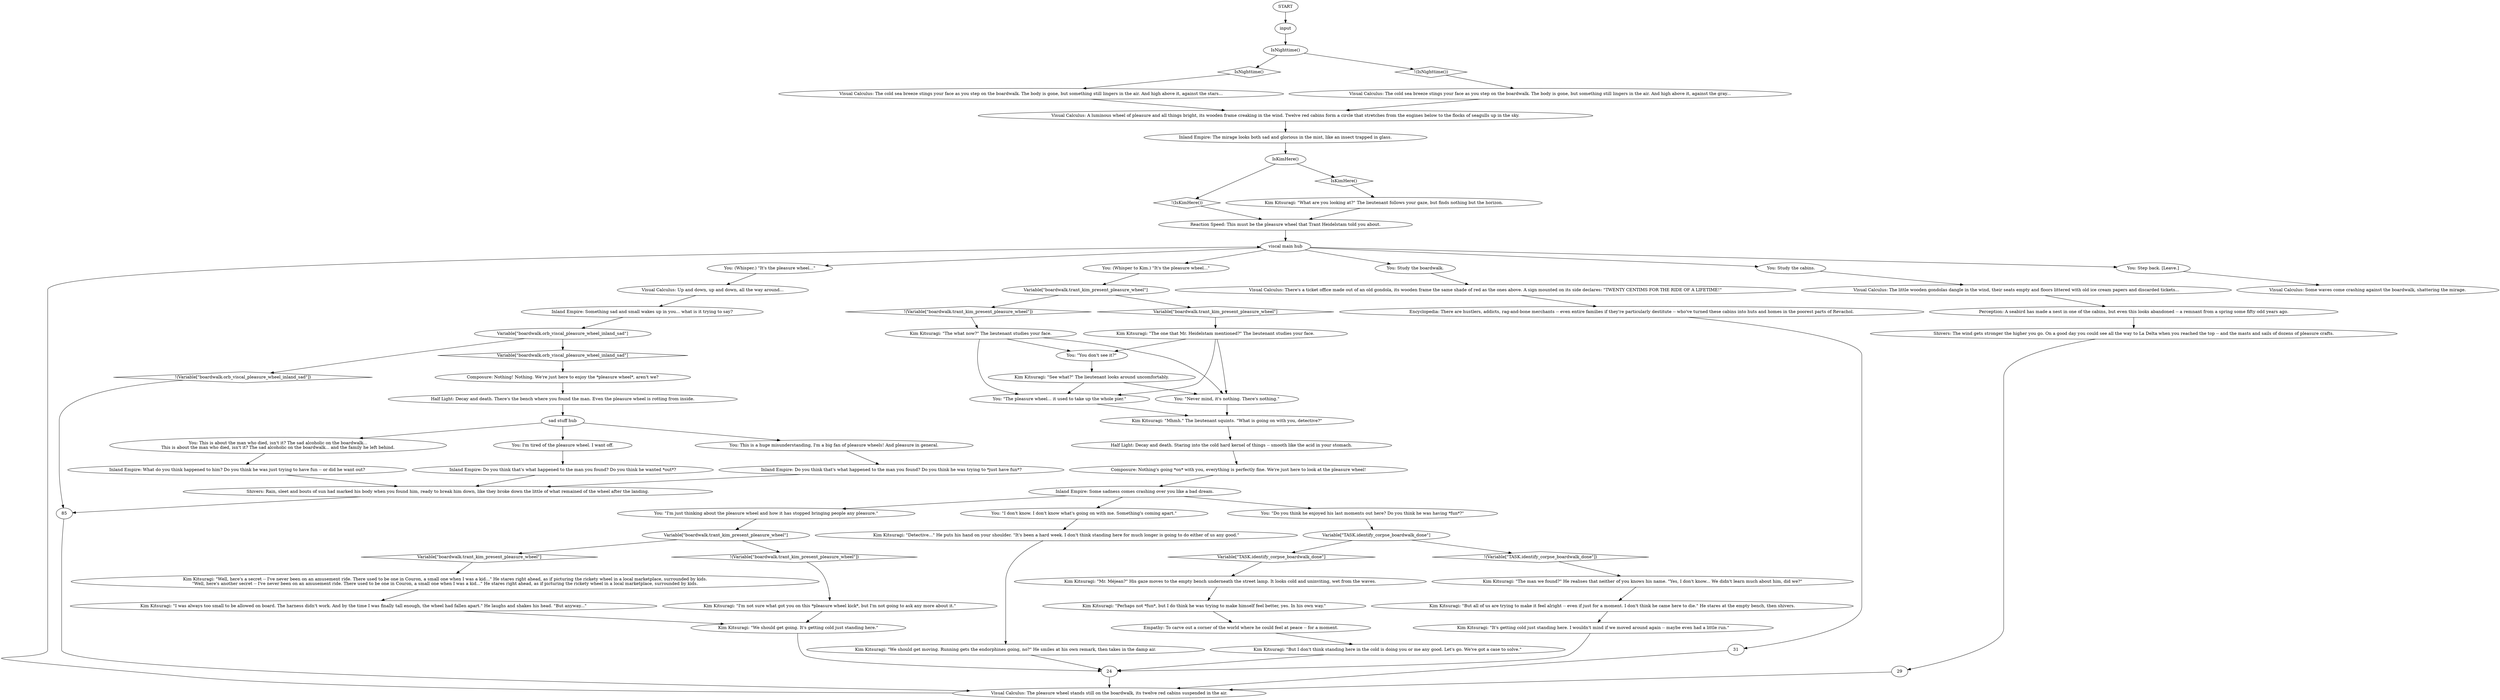 # Helen - EasterEggs / Pleasure Wheel / Flow – BOARDWALK ORB / viscal pleasure wheel
# Pleasure Wheel viscal on the boardwalk
# ==================================================
digraph G {
	  0 [label="START"];
	  1 [label="input"];
	  2 [label="IsKimHere()"];
	  3 [label="IsKimHere()", shape=diamond];
	  4 [label="!(IsKimHere())", shape=diamond];
	  5 [label="Kim Kitsuragi: \"I'm not sure what got you on this *pleasure wheel kick*, but I'm not going to ask any more about it.\""];
	  6 [label="Variable[\"boardwalk.orb_viscal_pleasure_wheel_inland_sad\"]"];
	  7 [label="Variable[\"boardwalk.orb_viscal_pleasure_wheel_inland_sad\"]", shape=diamond];
	  8 [label="!(Variable[\"boardwalk.orb_viscal_pleasure_wheel_inland_sad\"])", shape=diamond];
	  9 [label="Inland Empire: What do you think happened to him? Do you think he was just trying to have fun -- or did he want out?"];
	  10 [label="Kim Kitsuragi: \"I was always too small to be allowed on board. The harness didn't work. And by the time I was finally tall enough, the wheel had fallen apart.\" He laughs and shakes his head. \"But anyway...\""];
	  11 [label="Half Light: Decay and death. Staring into the cold hard kernel of things -- smooth like the acid in your stomach."];
	  12 [label="Kim Kitsuragi: \"Perhaps not *fun*, but I do think he was trying to make himself feel better, yes. In his own way.\""];
	  13 [label="You: (Whisper.) \"It's the pleasure wheel...\""];
	  14 [label="Kim Kitsuragi: \"But all of us are trying to make it feel alright -- even if just for a moment. I don't think he came here to die.\" He stares at the empty bench, then shivers."];
	  15 [label="Kim Kitsuragi: \"Mr. Méjean?\" His gaze moves to the empty bench underneath the street lamp. It looks cold and uninviting, wet from the waves."];
	  16 [label="Kim Kitsuragi: \"We should get going. It's getting cold just standing here.\""];
	  17 [label="You: \"I'm just thinking about the pleasure wheel and how it has stopped bringing people any pleasure.\""];
	  19 [label="Encyclopedia: There are hustlers, addicts, rag-and-bone merchants -- even entire families if they're particularly destitute -- who've turned these cabins into huts and homes in the poorest parts of Revachol."];
	  20 [label="Inland Empire: Do you think that's what happened to the man you found? Do you think he wanted *out*?"];
	  21 [label="Kim Kitsuragi: \"The what now?\" The lieutenant studies your face."];
	  22 [label="Kim Kitsuragi: \"Mhmh.\" The lieutenant squints. \"What is going on with you, detective?\""];
	  23 [label="Kim Kitsuragi: \"See what?\" The lieutenant looks around uncomfortably."];
	  25 [label="Half Light: Decay and death. There's the bench where you found the man. Even the pleasure wheel is rotting from inside."];
	  26 [label="Kim Kitsuragi: \"Detective...\" He puts his hand on your shoulder. \"It's been a hard week. I don't think standing here for much longer is going to do either of us any good.\""];
	  27 [label="You: (Whisper to Kim.) \"It's the pleasure wheel...\""];
	  28 [label="Visual Calculus: A luminous wheel of pleasure and all things bright, its wooden frame creaking in the wind. Twelve red cabins form a circle that stretches from the engines below to the flocks of seagulls up in the sky."];
	  30 [label="Composure: Nothing's going *on* with you, everything is perfectly fine. We're just here to look at the pleasure wheel!"];
	  33 [label="Kim Kitsuragi: \"We should get moving. Running gets the endorphines going, no?\" He smiles at his own remark, then takes in the damp air."];
	  34 [label="Kim Kitsuragi: \"But I don't think standing here in the cold is doing you or me any good. Let's go. We've got a case to solve.\""];
	  35 [label="Visual Calculus: There's a ticket office made out of an old gondola, its wooden frame the same shade of red as the ones above. A sign mounted on its side declares: \"TWENTY CENTIMS FOR THE RIDE OF A LIFETIME!\""];
	  36 [label="You: Study the cabins."];
	  38 [label="Perception: A seabird has made a nest in one of the cabins, but even this looks abandoned -- a remnant from a spring some fifty odd years ago."];
	  39 [label="Empathy: To carve out a corner of the world where he could feel at peace -- for a moment."];
	  40 [label="You: Step back. [Leave.]"];
	  41 [label="Kim Kitsuragi: \"The man we found?\" He realises that neither of you knows his name. \"Yes, I don't know... We didn't learn much about him, did we?\""];
	  42 [label="Inland Empire: Some sadness comes crashing over you like a bad dream."];
	  43 [label="Composure: Nothing! Nothing. We're just here to enjoy the *pleasure wheel*, aren't we?"];
	  44 [label="Variable[\"boardwalk.trant_kim_present_pleasure_wheel\"]"];
	  45 [label="Variable[\"boardwalk.trant_kim_present_pleasure_wheel\"]", shape=diamond];
	  46 [label="!(Variable[\"boardwalk.trant_kim_present_pleasure_wheel\"])", shape=diamond];
	  47 [label="You: This is about the man who died, isn't it? The sad alcoholic on the boardwalk...\nThis is about the man who died, isn't it? The sad alcoholic on the boardwalk... and the family he left behind."];
	  48 [label="Shivers: The wind gets stronger the higher you go. On a good day you could see all the way to La Delta when you reached the top -- and the masts and sails of dozens of pleasure crafts."];
	  49 [label="Visual Calculus: Up and down, up and down, all the way around..."];
	  50 [label="You: \"Never mind, it's nothing. There's nothing.\""];
	  51 [label="Kim Kitsuragi: \"The one that Mr. Heidelstam mentioned?\" The lieutenant studies your face."];
	  52 [label="You: Study the boardwalk."];
	  53 [label="You: \"You don't see it?\""];
	  54 [label="Shivers: Rain, sleet and bouts of sun had marked his body when you found him, ready to break him down, like they broke down the little of what remained of the wheel after the landing."];
	  55 [label="Visual Calculus: The cold sea breeze stings your face as you step on the boardwalk. The body is gone, but something still lingers in the air. And high above it, against the stars..."];
	  56 [label="sad stuff hub"];
	  59 [label="Visual Calculus: Some waves come crashing against the boardwalk, shattering the mirage."];
	  60 [label="Inland Empire: Something sad and small wakes up in you... what is it trying to say?"];
	  61 [label="You: \"Do you think he enjoyed his last moments out here? Do you think he was having *fun*?\""];
	  62 [label="Visual Calculus: The cold sea breeze stings your face as you step on the boardwalk. The body is gone, but something still lingers in the air. And high above it, against the gray..."];
	  63 [label="Visual Calculus: The pleasure wheel stands still on the boardwalk, its twelve red cabins suspended in the air."];
	  64 [label="Visual Calculus: The little wooden gondolas dangle in the wind, their seats empty and floors littered with old ice cream papers and discarded tickets..."];
	  65 [label="Variable[\"TASK.identify_corpse_boardwalk_done\"]"];
	  66 [label="Variable[\"TASK.identify_corpse_boardwalk_done\"]", shape=diamond];
	  67 [label="!(Variable[\"TASK.identify_corpse_boardwalk_done\"])", shape=diamond];
	  68 [label="You: \"I don't know. I don't know what's going on with me. Something's coming apart.\""];
	  69 [label="You: \"The pleasure wheel... it used to take up the whole pier.\""];
	  70 [label="Kim Kitsuragi: \"It's getting cold just standing here. I wouldn't mind if we moved around again -- maybe even had a little run.\""];
	  71 [label="Inland Empire: The mirage looks both sad and glorious in the mist, like an insect trapped in glass."];
	  74 [label="Kim Kitsuragi: \"What are you looking at?\" The lieutenant follows your gaze, but finds nothing but the horizon."];
	  75 [label="viscal main hub"];
	  76 [label="Variable[\"boardwalk.trant_kim_present_pleasure_wheel\"]"];
	  77 [label="Variable[\"boardwalk.trant_kim_present_pleasure_wheel\"]", shape=diamond];
	  78 [label="!(Variable[\"boardwalk.trant_kim_present_pleasure_wheel\"])", shape=diamond];
	  79 [label="Kim Kitsuragi: \"Well, here's a secret -- I've never been on an amusement ride. There used to be one in Couron, a small one when I was a kid...\" He stares right ahead, as if picturing the rickety wheel in a local marketplace, surrounded by kids.\n\"Well, here's another secret -- I've never been on an amusement ride. There used to be one in Couron, a small one when I was a kid...\" He stares right ahead, as if picturing the rickety wheel in a local marketplace, surrounded by kids."];
	  80 [label="Inland Empire: Do you think that's what happened to the man you found? Do you think he was trying to *just have fun*?"];
	  81 [label="You: This is a huge misunderstanding, I'm a big fan of pleasure wheels! And pleasure in general."];
	  82 [label="IsNighttime()"];
	  83 [label="IsNighttime()", shape=diamond];
	  84 [label="!(IsNighttime())", shape=diamond];
	  86 [label="You: I'm tired of the pleasure wheel. I want off."];
	  87 [label="Reaction Speed: This must be the pleasure wheel that Trant Heidelstam told you about."];
	  0 -> 1
	  1 -> 82
	  2 -> 3
	  2 -> 4
	  3 -> 74
	  4 -> 87
	  5 -> 16
	  6 -> 8
	  6 -> 7
	  7 -> 43
	  8 -> 85
	  9 -> 54
	  10 -> 16
	  11 -> 30
	  12 -> 39
	  13 -> 49
	  14 -> 70
	  15 -> 12
	  16 -> 24
	  17 -> 76
	  19 -> 31
	  20 -> 54
	  21 -> 50
	  21 -> 69
	  21 -> 53
	  22 -> 11
	  23 -> 50
	  23 -> 69
	  24 -> 63
	  25 -> 56
	  26 -> 33
	  27 -> 44
	  28 -> 71
	  29 -> 63
	  30 -> 42
	  31 -> 63
	  33 -> 24
	  34 -> 24
	  35 -> 19
	  36 -> 64
	  38 -> 48
	  39 -> 34
	  40 -> 59
	  41 -> 14
	  42 -> 17
	  42 -> 68
	  42 -> 61
	  43 -> 25
	  44 -> 45
	  44 -> 46
	  45 -> 51
	  46 -> 21
	  47 -> 9
	  48 -> 29
	  49 -> 60
	  50 -> 22
	  51 -> 50
	  51 -> 69
	  51 -> 53
	  52 -> 35
	  53 -> 23
	  54 -> 85
	  55 -> 28
	  56 -> 81
	  56 -> 86
	  56 -> 47
	  60 -> 6
	  61 -> 65
	  62 -> 28
	  63 -> 75
	  64 -> 38
	  65 -> 66
	  65 -> 67
	  66 -> 15
	  67 -> 41
	  68 -> 26
	  69 -> 22
	  70 -> 24
	  71 -> 2
	  74 -> 87
	  75 -> 36
	  75 -> 40
	  75 -> 13
	  75 -> 52
	  75 -> 27
	  76 -> 77
	  76 -> 78
	  77 -> 79
	  78 -> 5
	  79 -> 10
	  80 -> 54
	  81 -> 80
	  82 -> 83
	  82 -> 84
	  83 -> 55
	  84 -> 62
	  85 -> 63
	  86 -> 20
	  87 -> 75
}

